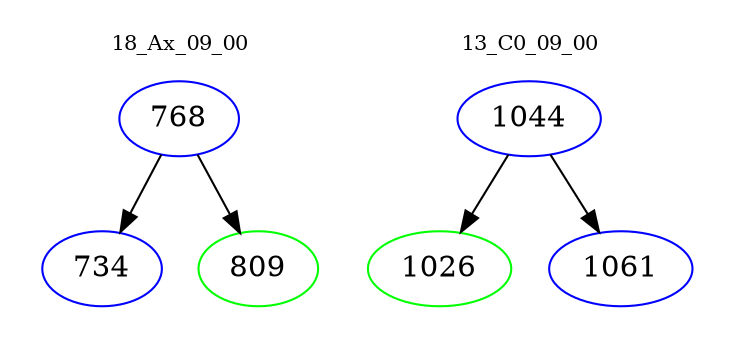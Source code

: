 digraph{
subgraph cluster_0 {
color = white
label = "18_Ax_09_00";
fontsize=10;
T0_768 [label="768", color="blue"]
T0_768 -> T0_734 [color="black"]
T0_734 [label="734", color="blue"]
T0_768 -> T0_809 [color="black"]
T0_809 [label="809", color="green"]
}
subgraph cluster_1 {
color = white
label = "13_C0_09_00";
fontsize=10;
T1_1044 [label="1044", color="blue"]
T1_1044 -> T1_1026 [color="black"]
T1_1026 [label="1026", color="green"]
T1_1044 -> T1_1061 [color="black"]
T1_1061 [label="1061", color="blue"]
}
}
